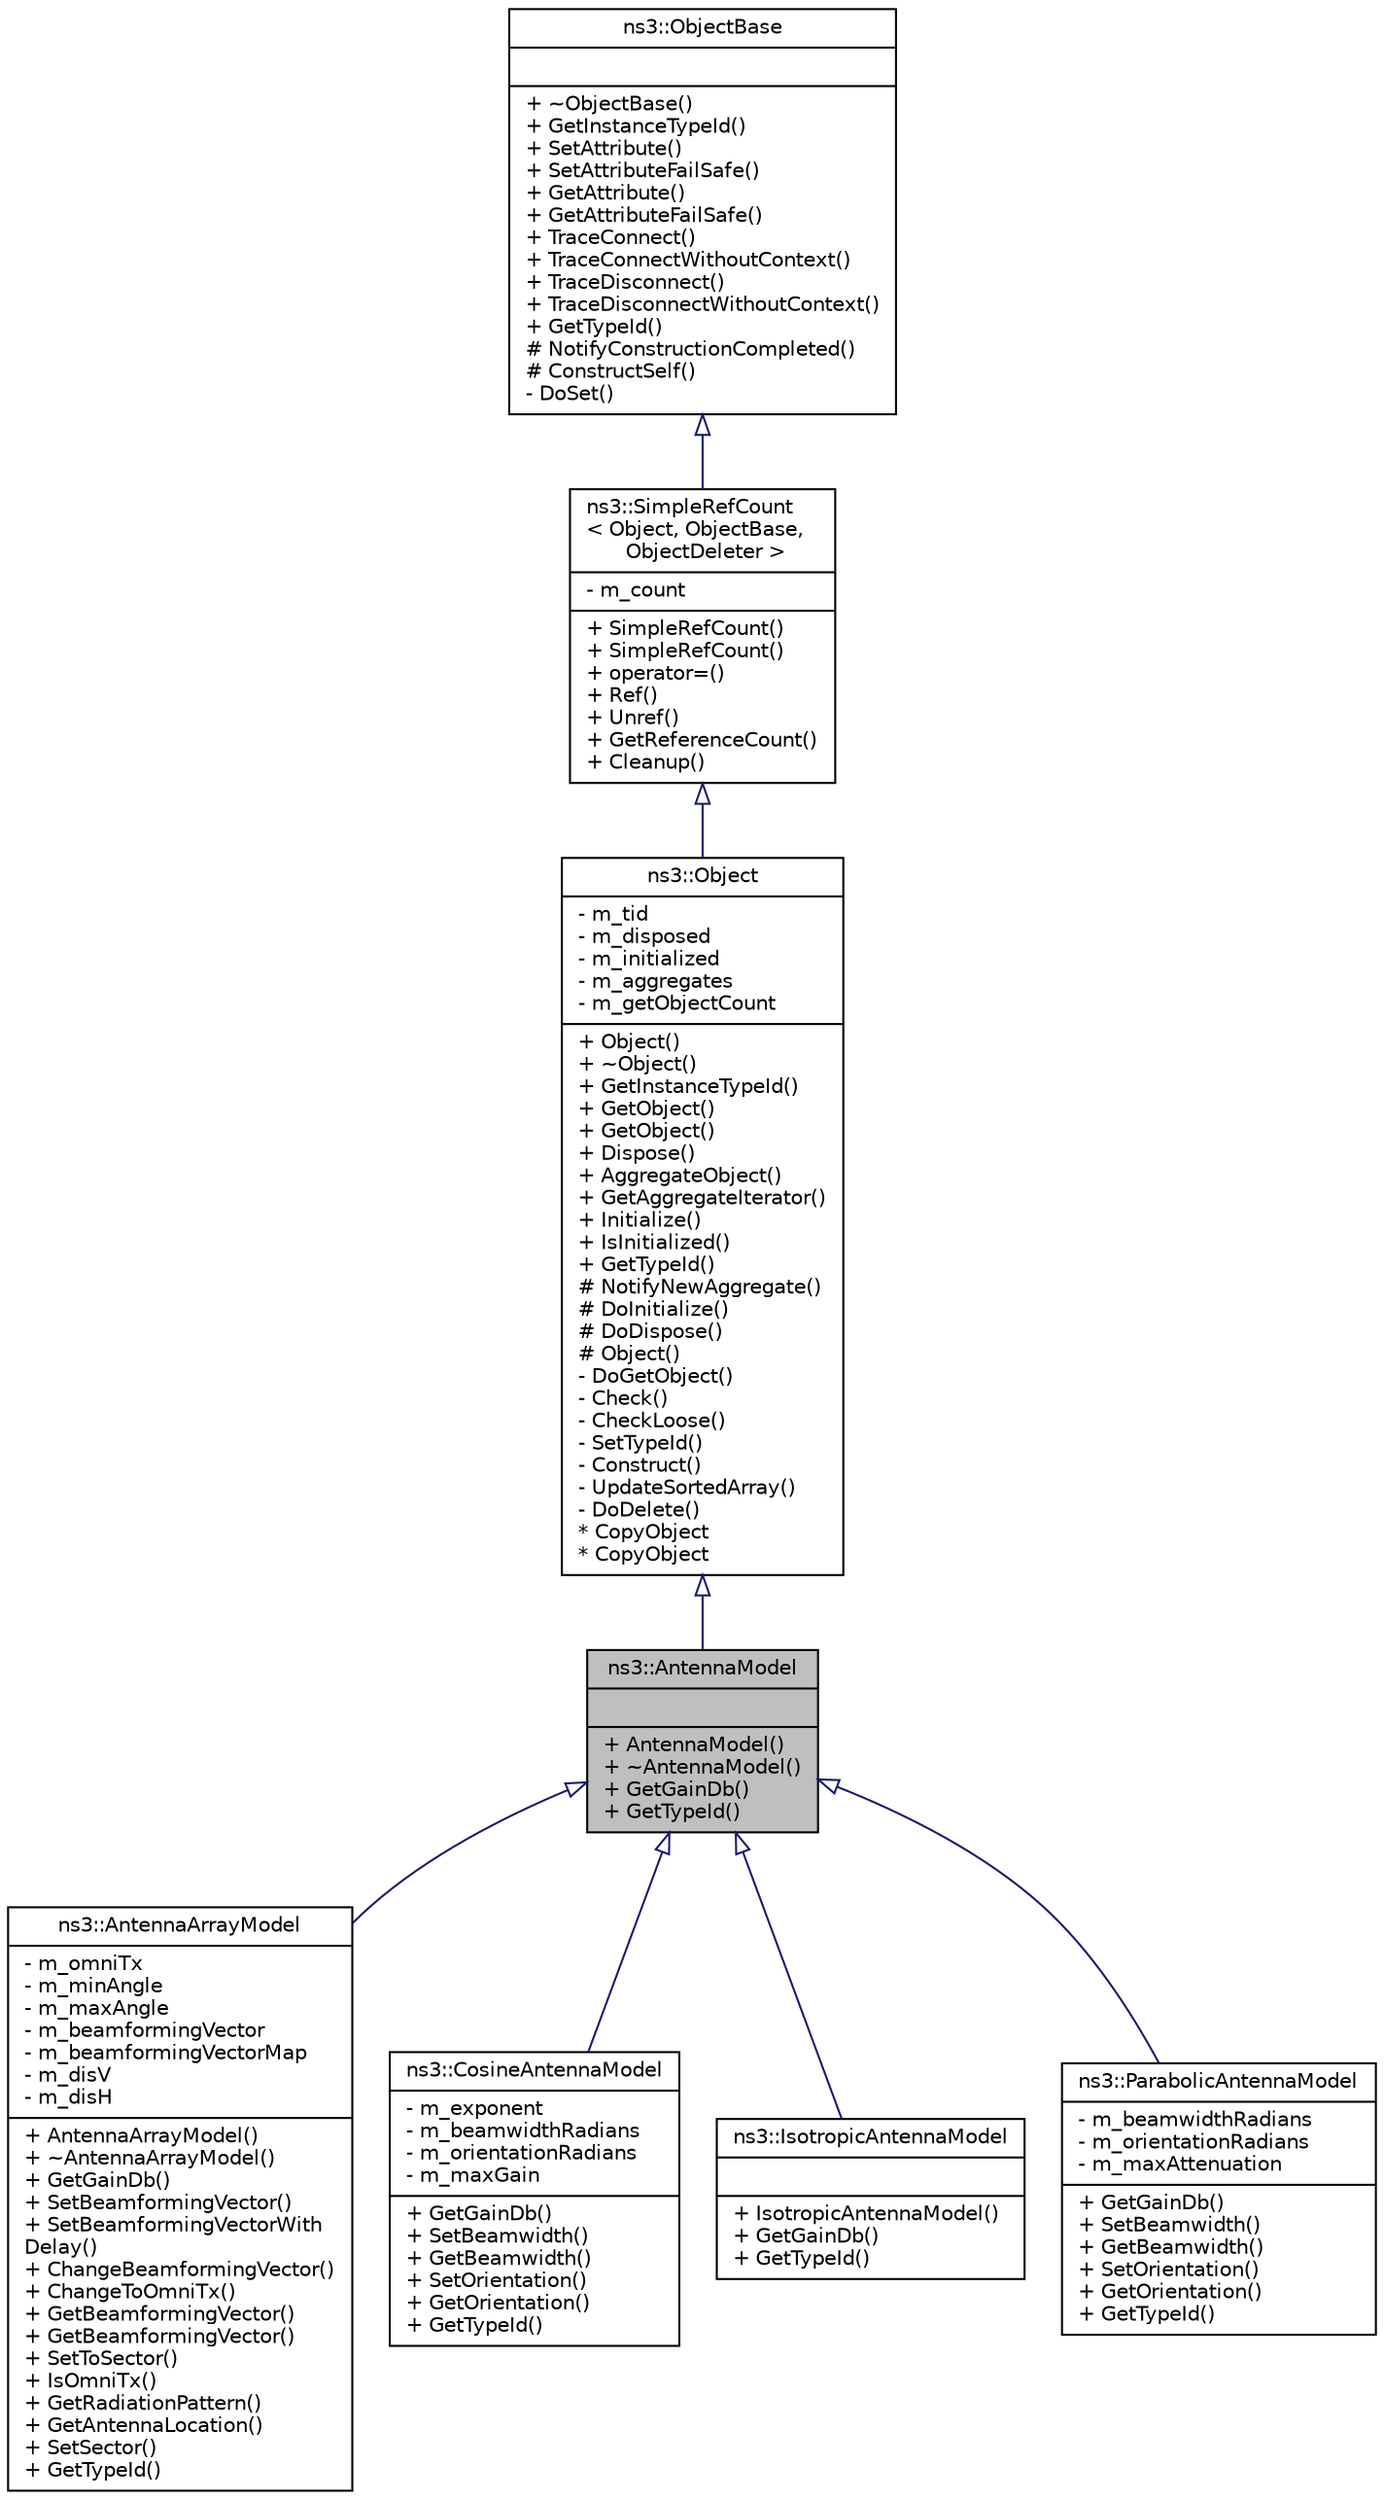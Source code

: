 digraph "ns3::AntennaModel"
{
  edge [fontname="Helvetica",fontsize="10",labelfontname="Helvetica",labelfontsize="10"];
  node [fontname="Helvetica",fontsize="10",shape=record];
  Node1 [label="{ns3::AntennaModel\n||+ AntennaModel()\l+ ~AntennaModel()\l+ GetGainDb()\l+ GetTypeId()\l}",height=0.2,width=0.4,color="black", fillcolor="grey75", style="filled", fontcolor="black"];
  Node2 -> Node1 [dir="back",color="midnightblue",fontsize="10",style="solid",arrowtail="onormal"];
  Node2 [label="{ns3::Object\n|- m_tid\l- m_disposed\l- m_initialized\l- m_aggregates\l- m_getObjectCount\l|+ Object()\l+ ~Object()\l+ GetInstanceTypeId()\l+ GetObject()\l+ GetObject()\l+ Dispose()\l+ AggregateObject()\l+ GetAggregateIterator()\l+ Initialize()\l+ IsInitialized()\l+ GetTypeId()\l# NotifyNewAggregate()\l# DoInitialize()\l# DoDispose()\l# Object()\l- DoGetObject()\l- Check()\l- CheckLoose()\l- SetTypeId()\l- Construct()\l- UpdateSortedArray()\l- DoDelete()\l* CopyObject\l* CopyObject\l}",height=0.2,width=0.4,color="black", fillcolor="white", style="filled",URL="$d9/d77/classns3_1_1Object.html",tooltip="A base class which provides memory management and object aggregation. "];
  Node3 -> Node2 [dir="back",color="midnightblue",fontsize="10",style="solid",arrowtail="onormal"];
  Node3 [label="{ns3::SimpleRefCount\l\< Object, ObjectBase,\l ObjectDeleter \>\n|- m_count\l|+ SimpleRefCount()\l+ SimpleRefCount()\l+ operator=()\l+ Ref()\l+ Unref()\l+ GetReferenceCount()\l+ Cleanup()\l}",height=0.2,width=0.4,color="black", fillcolor="white", style="filled",URL="$da/da1/classns3_1_1SimpleRefCount.html"];
  Node4 -> Node3 [dir="back",color="midnightblue",fontsize="10",style="solid",arrowtail="onormal"];
  Node4 [label="{ns3::ObjectBase\n||+ ~ObjectBase()\l+ GetInstanceTypeId()\l+ SetAttribute()\l+ SetAttributeFailSafe()\l+ GetAttribute()\l+ GetAttributeFailSafe()\l+ TraceConnect()\l+ TraceConnectWithoutContext()\l+ TraceDisconnect()\l+ TraceDisconnectWithoutContext()\l+ GetTypeId()\l# NotifyConstructionCompleted()\l# ConstructSelf()\l- DoSet()\l}",height=0.2,width=0.4,color="black", fillcolor="white", style="filled",URL="$d2/dac/classns3_1_1ObjectBase.html",tooltip="Anchor the ns-3 type and attribute system. "];
  Node1 -> Node5 [dir="back",color="midnightblue",fontsize="10",style="solid",arrowtail="onormal"];
  Node5 [label="{ns3::AntennaArrayModel\n|- m_omniTx\l- m_minAngle\l- m_maxAngle\l- m_beamformingVector\l- m_beamformingVectorMap\l- m_disV\l- m_disH\l|+ AntennaArrayModel()\l+ ~AntennaArrayModel()\l+ GetGainDb()\l+ SetBeamformingVector()\l+ SetBeamformingVectorWith\lDelay()\l+ ChangeBeamformingVector()\l+ ChangeToOmniTx()\l+ GetBeamformingVector()\l+ GetBeamformingVector()\l+ SetToSector()\l+ IsOmniTx()\l+ GetRadiationPattern()\l+ GetAntennaLocation()\l+ SetSector()\l+ GetTypeId()\l}",height=0.2,width=0.4,color="black", fillcolor="white", style="filled",URL="$d1/d63/classns3_1_1AntennaArrayModel.html"];
  Node1 -> Node6 [dir="back",color="midnightblue",fontsize="10",style="solid",arrowtail="onormal"];
  Node6 [label="{ns3::CosineAntennaModel\n|- m_exponent\l- m_beamwidthRadians\l- m_orientationRadians\l- m_maxGain\l|+ GetGainDb()\l+ SetBeamwidth()\l+ GetBeamwidth()\l+ SetOrientation()\l+ GetOrientation()\l+ GetTypeId()\l}",height=0.2,width=0.4,color="black", fillcolor="white", style="filled",URL="$d6/d8d/classns3_1_1CosineAntennaModel.html",tooltip="Cosine Antenna Model. "];
  Node1 -> Node7 [dir="back",color="midnightblue",fontsize="10",style="solid",arrowtail="onormal"];
  Node7 [label="{ns3::IsotropicAntennaModel\n||+ IsotropicAntennaModel()\l+ GetGainDb()\l+ GetTypeId()\l}",height=0.2,width=0.4,color="black", fillcolor="white", style="filled",URL="$db/d37/classns3_1_1IsotropicAntennaModel.html",tooltip="Isotropic antenna model. "];
  Node1 -> Node8 [dir="back",color="midnightblue",fontsize="10",style="solid",arrowtail="onormal"];
  Node8 [label="{ns3::ParabolicAntennaModel\n|- m_beamwidthRadians\l- m_orientationRadians\l- m_maxAttenuation\l|+ GetGainDb()\l+ SetBeamwidth()\l+ GetBeamwidth()\l+ SetOrientation()\l+ GetOrientation()\l+ GetTypeId()\l}",height=0.2,width=0.4,color="black", fillcolor="white", style="filled",URL="$df/d58/classns3_1_1ParabolicAntennaModel.html",tooltip="Antenna model based on a parabolic approximation of the main lobe radiation pattern. "];
}
